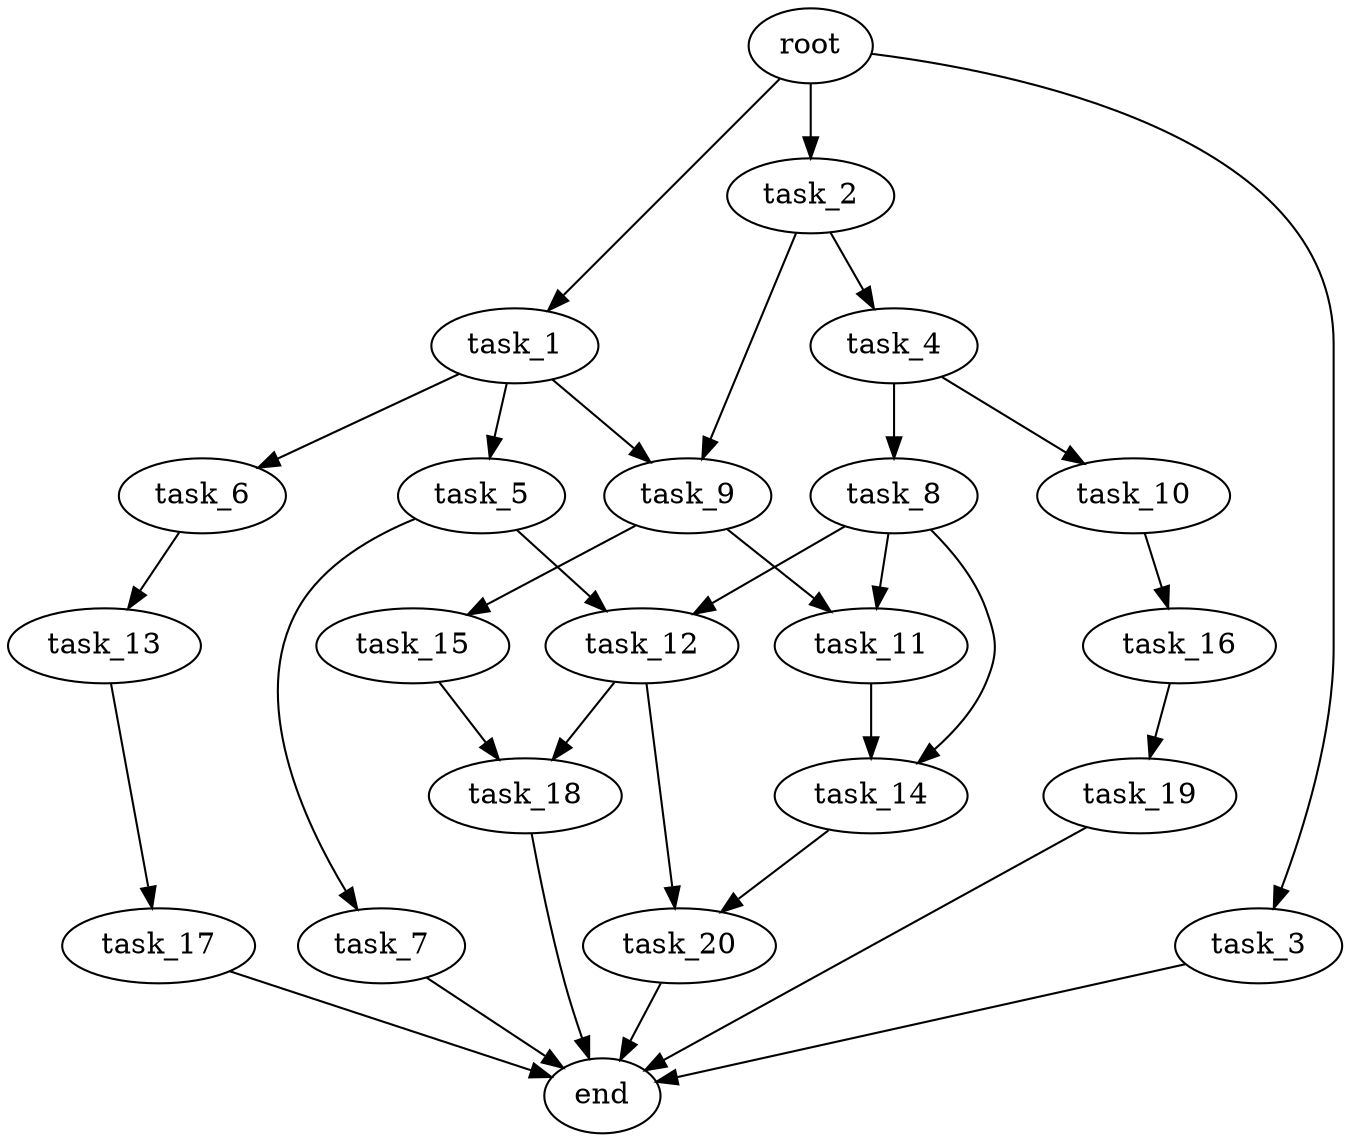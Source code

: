 digraph G {
  root [size="0.000000e+00"];
  task_1 [size="8.735054e+09"];
  task_2 [size="2.021588e+09"];
  task_3 [size="4.854218e+09"];
  task_4 [size="9.884371e+08"];
  task_5 [size="5.710551e+09"];
  task_6 [size="8.363159e+09"];
  task_7 [size="6.579555e+09"];
  task_8 [size="5.258688e+09"];
  task_9 [size="7.013439e+09"];
  task_10 [size="2.560129e+09"];
  task_11 [size="3.664174e+09"];
  task_12 [size="6.059930e+09"];
  task_13 [size="7.096687e+08"];
  task_14 [size="9.302180e+09"];
  task_15 [size="2.088172e+09"];
  task_16 [size="4.914564e+09"];
  task_17 [size="8.897783e+09"];
  task_18 [size="8.004881e+08"];
  task_19 [size="8.010398e+09"];
  task_20 [size="6.079412e+08"];
  end [size="0.000000e+00"];

  root -> task_1 [size="1.000000e-12"];
  root -> task_2 [size="1.000000e-12"];
  root -> task_3 [size="1.000000e-12"];
  task_1 -> task_5 [size="5.710551e+08"];
  task_1 -> task_6 [size="8.363159e+08"];
  task_1 -> task_9 [size="3.506719e+08"];
  task_2 -> task_4 [size="9.884371e+07"];
  task_2 -> task_9 [size="3.506719e+08"];
  task_3 -> end [size="1.000000e-12"];
  task_4 -> task_8 [size="5.258688e+08"];
  task_4 -> task_10 [size="2.560129e+08"];
  task_5 -> task_7 [size="6.579555e+08"];
  task_5 -> task_12 [size="3.029965e+08"];
  task_6 -> task_13 [size="7.096687e+07"];
  task_7 -> end [size="1.000000e-12"];
  task_8 -> task_11 [size="1.832087e+08"];
  task_8 -> task_12 [size="3.029965e+08"];
  task_8 -> task_14 [size="4.651090e+08"];
  task_9 -> task_11 [size="1.832087e+08"];
  task_9 -> task_15 [size="2.088172e+08"];
  task_10 -> task_16 [size="4.914564e+08"];
  task_11 -> task_14 [size="4.651090e+08"];
  task_12 -> task_18 [size="4.002440e+07"];
  task_12 -> task_20 [size="3.039706e+07"];
  task_13 -> task_17 [size="8.897783e+08"];
  task_14 -> task_20 [size="3.039706e+07"];
  task_15 -> task_18 [size="4.002440e+07"];
  task_16 -> task_19 [size="8.010398e+08"];
  task_17 -> end [size="1.000000e-12"];
  task_18 -> end [size="1.000000e-12"];
  task_19 -> end [size="1.000000e-12"];
  task_20 -> end [size="1.000000e-12"];
}
